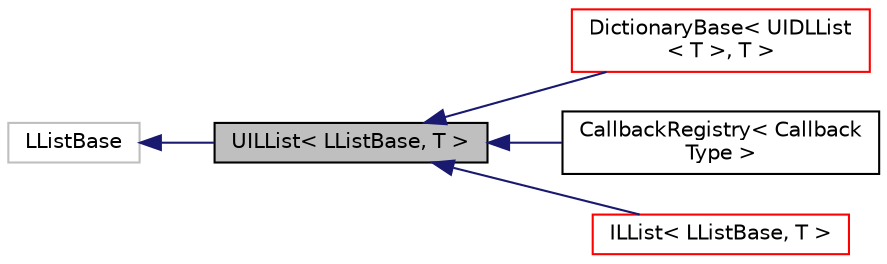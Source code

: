 digraph "UILList&lt; LListBase, T &gt;"
{
  bgcolor="transparent";
  edge [fontname="Helvetica",fontsize="10",labelfontname="Helvetica",labelfontsize="10"];
  node [fontname="Helvetica",fontsize="10",shape=record];
  rankdir="LR";
  Node0 [label="UILList\< LListBase, T \>",height=0.2,width=0.4,color="black", fillcolor="grey75", style="filled", fontcolor="black"];
  Node1 -> Node0 [dir="back",color="midnightblue",fontsize="10",style="solid",fontname="Helvetica"];
  Node1 [label="LListBase",height=0.2,width=0.4,color="grey75"];
  Node0 -> Node2 [dir="back",color="midnightblue",fontsize="10",style="solid",fontname="Helvetica"];
  Node2 [label="DictionaryBase\< UIDLList\l\< T \>, T \>",height=0.2,width=0.4,color="red",URL="$a26805.html"];
  Node0 -> Node4 [dir="back",color="midnightblue",fontsize="10",style="solid",fontname="Helvetica"];
  Node4 [label="CallbackRegistry\< Callback\lType \>",height=0.2,width=0.4,color="black",URL="$a27121.html",tooltip="Base class with which callbacks are registered. "];
  Node0 -> Node5 [dir="back",color="midnightblue",fontsize="10",style="solid",fontname="Helvetica"];
  Node5 [label="ILList\< LListBase, T \>",height=0.2,width=0.4,color="red",URL="$a26901.html",tooltip="Template class for intrusive linked lists. "];
}
